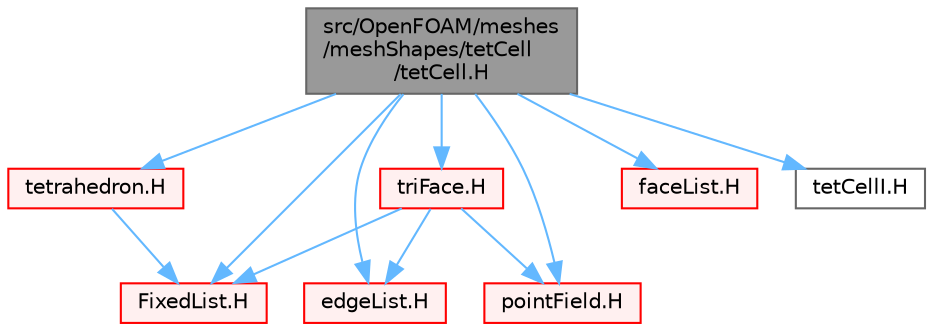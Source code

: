 digraph "src/OpenFOAM/meshes/meshShapes/tetCell/tetCell.H"
{
 // LATEX_PDF_SIZE
  bgcolor="transparent";
  edge [fontname=Helvetica,fontsize=10,labelfontname=Helvetica,labelfontsize=10];
  node [fontname=Helvetica,fontsize=10,shape=box,height=0.2,width=0.4];
  Node1 [id="Node000001",label="src/OpenFOAM/meshes\l/meshShapes/tetCell\l/tetCell.H",height=0.2,width=0.4,color="gray40", fillcolor="grey60", style="filled", fontcolor="black",tooltip=" "];
  Node1 -> Node2 [id="edge1_Node000001_Node000002",color="steelblue1",style="solid",tooltip=" "];
  Node2 [id="Node000002",label="FixedList.H",height=0.2,width=0.4,color="red", fillcolor="#FFF0F0", style="filled",URL="$FixedList_8H.html",tooltip=" "];
  Node1 -> Node92 [id="edge2_Node000001_Node000092",color="steelblue1",style="solid",tooltip=" "];
  Node92 [id="Node000092",label="triFace.H",height=0.2,width=0.4,color="red", fillcolor="#FFF0F0", style="filled",URL="$triFace_8H.html",tooltip=" "];
  Node92 -> Node2 [id="edge3_Node000092_Node000002",color="steelblue1",style="solid",tooltip=" "];
  Node92 -> Node93 [id="edge4_Node000092_Node000093",color="steelblue1",style="solid",tooltip=" "];
  Node93 [id="Node000093",label="edgeList.H",height=0.2,width=0.4,color="red", fillcolor="#FFF0F0", style="filled",URL="$edgeList_8H.html",tooltip=" "];
  Node92 -> Node142 [id="edge5_Node000092_Node000142",color="steelblue1",style="solid",tooltip=" "];
  Node142 [id="Node000142",label="pointField.H",height=0.2,width=0.4,color="red", fillcolor="#FFF0F0", style="filled",URL="$pointField_8H.html",tooltip=" "];
  Node1 -> Node220 [id="edge6_Node000001_Node000220",color="steelblue1",style="solid",tooltip=" "];
  Node220 [id="Node000220",label="faceList.H",height=0.2,width=0.4,color="red", fillcolor="#FFF0F0", style="filled",URL="$faceList_8H.html",tooltip=" "];
  Node1 -> Node93 [id="edge7_Node000001_Node000093",color="steelblue1",style="solid",tooltip=" "];
  Node1 -> Node142 [id="edge8_Node000001_Node000142",color="steelblue1",style="solid",tooltip=" "];
  Node1 -> Node230 [id="edge9_Node000001_Node000230",color="steelblue1",style="solid",tooltip=" "];
  Node230 [id="Node000230",label="tetrahedron.H",height=0.2,width=0.4,color="red", fillcolor="#FFF0F0", style="filled",URL="$tetrahedron_8H.html",tooltip=" "];
  Node230 -> Node2 [id="edge10_Node000230_Node000002",color="steelblue1",style="solid",tooltip=" "];
  Node1 -> Node237 [id="edge11_Node000001_Node000237",color="steelblue1",style="solid",tooltip=" "];
  Node237 [id="Node000237",label="tetCellI.H",height=0.2,width=0.4,color="grey40", fillcolor="white", style="filled",URL="$tetCellI_8H.html",tooltip=" "];
}
